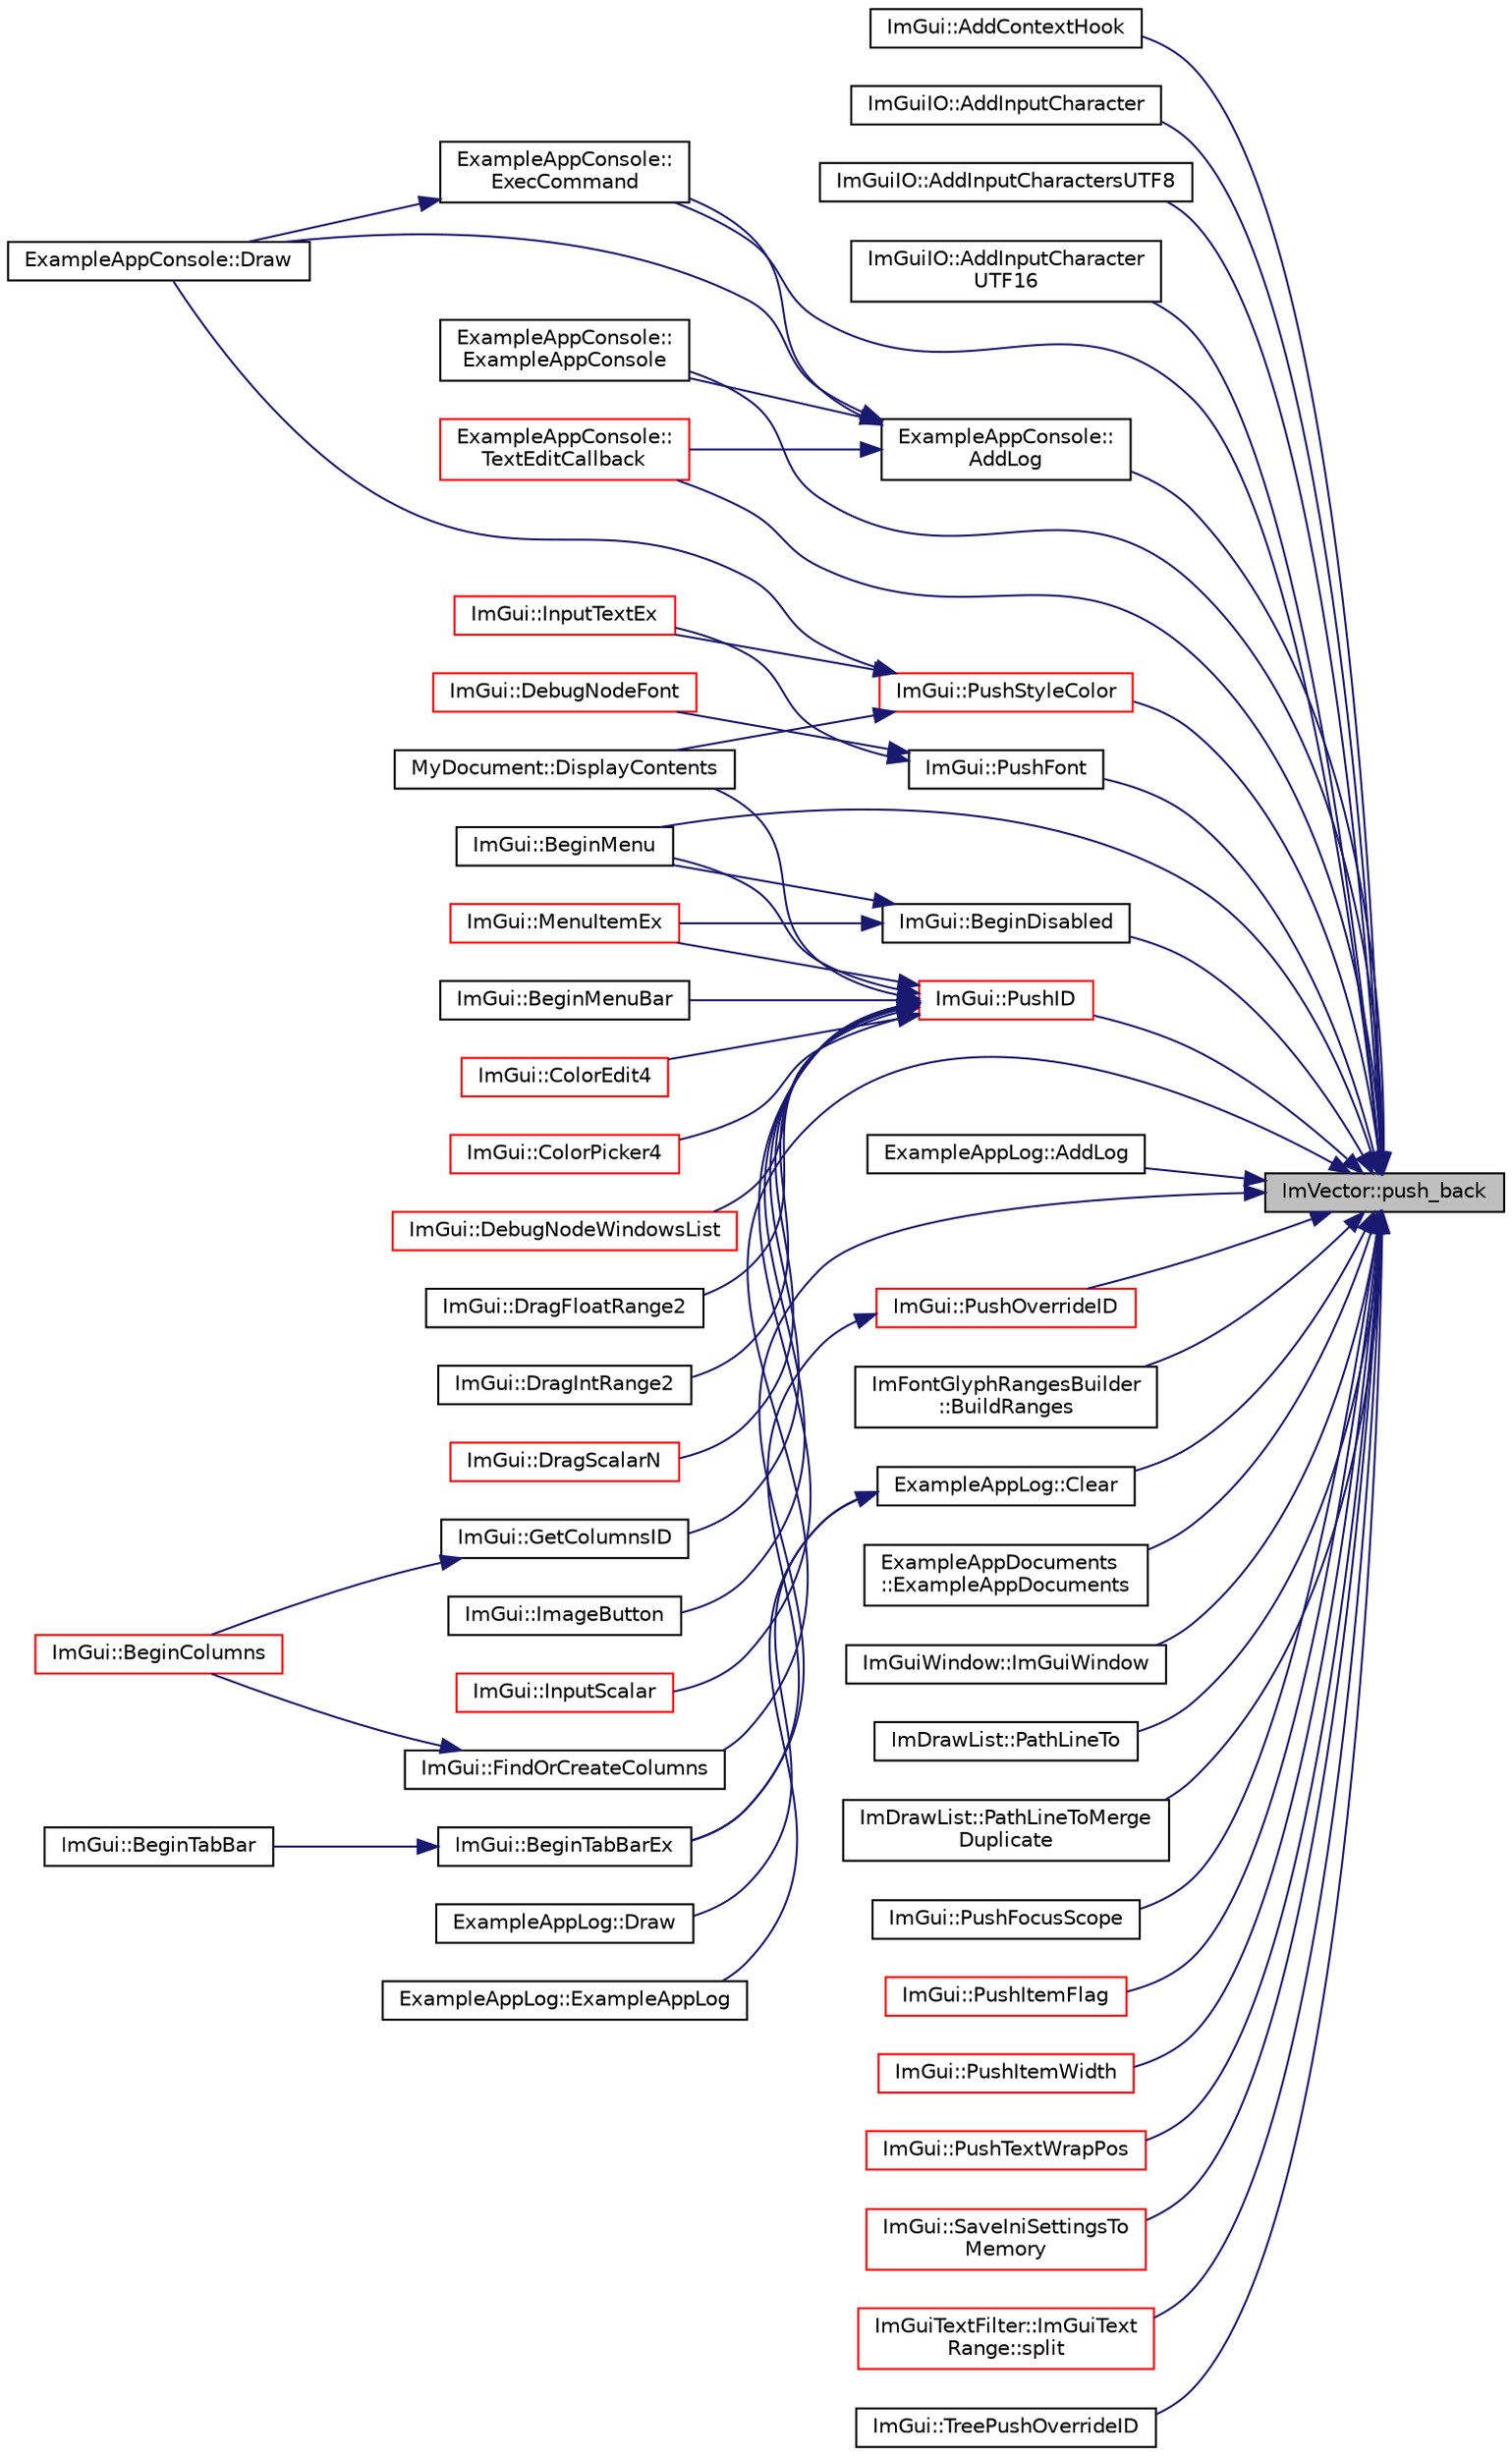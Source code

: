 digraph "ImVector::push_back"
{
 // LATEX_PDF_SIZE
  edge [fontname="Helvetica",fontsize="10",labelfontname="Helvetica",labelfontsize="10"];
  node [fontname="Helvetica",fontsize="10",shape=record];
  rankdir="RL";
  Node1 [label="ImVector::push_back",height=0.2,width=0.4,color="black", fillcolor="grey75", style="filled", fontcolor="black",tooltip=" "];
  Node1 -> Node2 [dir="back",color="midnightblue",fontsize="10",style="solid",fontname="Helvetica"];
  Node2 [label="ImGui::AddContextHook",height=0.2,width=0.4,color="black", fillcolor="white", style="filled",URL="$namespace_im_gui.html#a1e7bb4d83fee6646718773e5746e53ad",tooltip=" "];
  Node1 -> Node3 [dir="back",color="midnightblue",fontsize="10",style="solid",fontname="Helvetica"];
  Node3 [label="ImGuiIO::AddInputCharacter",height=0.2,width=0.4,color="black", fillcolor="white", style="filled",URL="$struct_im_gui_i_o.html#a0ded7ab1043ea14b65e1d81819878ccc",tooltip=" "];
  Node1 -> Node4 [dir="back",color="midnightblue",fontsize="10",style="solid",fontname="Helvetica"];
  Node4 [label="ImGuiIO::AddInputCharactersUTF8",height=0.2,width=0.4,color="black", fillcolor="white", style="filled",URL="$struct_im_gui_i_o.html#abf60d6dc365fab19136059f64680bdcc",tooltip=" "];
  Node1 -> Node5 [dir="back",color="midnightblue",fontsize="10",style="solid",fontname="Helvetica"];
  Node5 [label="ImGuiIO::AddInputCharacter\lUTF16",height=0.2,width=0.4,color="black", fillcolor="white", style="filled",URL="$struct_im_gui_i_o.html#a09ce496becb406f0fbe94dc35915af64",tooltip=" "];
  Node1 -> Node6 [dir="back",color="midnightblue",fontsize="10",style="solid",fontname="Helvetica"];
  Node6 [label="ExampleAppConsole::\lAddLog",height=0.2,width=0.4,color="black", fillcolor="white", style="filled",URL="$struct_example_app_console.html#a719354ce6be7481923a5fd702e785952",tooltip=" "];
  Node6 -> Node7 [dir="back",color="midnightblue",fontsize="10",style="solid",fontname="Helvetica"];
  Node7 [label="ExampleAppConsole::Draw",height=0.2,width=0.4,color="black", fillcolor="white", style="filled",URL="$struct_example_app_console.html#a0518a09c7e8648dd52c7c06df19ac17a",tooltip=" "];
  Node6 -> Node8 [dir="back",color="midnightblue",fontsize="10",style="solid",fontname="Helvetica"];
  Node8 [label="ExampleAppConsole::\lExampleAppConsole",height=0.2,width=0.4,color="black", fillcolor="white", style="filled",URL="$struct_example_app_console.html#a405521e6aa8f97954b67315baf8d6147",tooltip=" "];
  Node6 -> Node9 [dir="back",color="midnightblue",fontsize="10",style="solid",fontname="Helvetica"];
  Node9 [label="ExampleAppConsole::\lExecCommand",height=0.2,width=0.4,color="black", fillcolor="white", style="filled",URL="$struct_example_app_console.html#aa1e8bf1f3795cbc41597e1ff081c6589",tooltip=" "];
  Node9 -> Node7 [dir="back",color="midnightblue",fontsize="10",style="solid",fontname="Helvetica"];
  Node6 -> Node10 [dir="back",color="midnightblue",fontsize="10",style="solid",fontname="Helvetica"];
  Node10 [label="ExampleAppConsole::\lTextEditCallback",height=0.2,width=0.4,color="red", fillcolor="white", style="filled",URL="$struct_example_app_console.html#a0bc85c5dd2bef56ae1a64697be00ec87",tooltip=" "];
  Node1 -> Node12 [dir="back",color="midnightblue",fontsize="10",style="solid",fontname="Helvetica"];
  Node12 [label="ExampleAppLog::AddLog",height=0.2,width=0.4,color="black", fillcolor="white", style="filled",URL="$struct_example_app_log.html#afd296fb3b2559acd341fd92883f8f571",tooltip=" "];
  Node1 -> Node13 [dir="back",color="midnightblue",fontsize="10",style="solid",fontname="Helvetica"];
  Node13 [label="ImGui::BeginDisabled",height=0.2,width=0.4,color="black", fillcolor="white", style="filled",URL="$namespace_im_gui.html#ae90e9a26f01d0d45f6bf7ca720d170d1",tooltip=" "];
  Node13 -> Node14 [dir="back",color="midnightblue",fontsize="10",style="solid",fontname="Helvetica"];
  Node14 [label="ImGui::BeginMenu",height=0.2,width=0.4,color="black", fillcolor="white", style="filled",URL="$namespace_im_gui.html#a1e55711a21f97d5dff919d697d3a7201",tooltip=" "];
  Node13 -> Node15 [dir="back",color="midnightblue",fontsize="10",style="solid",fontname="Helvetica"];
  Node15 [label="ImGui::MenuItemEx",height=0.2,width=0.4,color="red", fillcolor="white", style="filled",URL="$namespace_im_gui.html#ab5e6e4c78805615fb4d26d4918031f9c",tooltip=" "];
  Node1 -> Node14 [dir="back",color="midnightblue",fontsize="10",style="solid",fontname="Helvetica"];
  Node1 -> Node19 [dir="back",color="midnightblue",fontsize="10",style="solid",fontname="Helvetica"];
  Node19 [label="ImGui::BeginTabBarEx",height=0.2,width=0.4,color="black", fillcolor="white", style="filled",URL="$namespace_im_gui.html#ae630dd2237aa12e9a306af817d8996c3",tooltip=" "];
  Node19 -> Node20 [dir="back",color="midnightblue",fontsize="10",style="solid",fontname="Helvetica"];
  Node20 [label="ImGui::BeginTabBar",height=0.2,width=0.4,color="black", fillcolor="white", style="filled",URL="$namespace_im_gui.html#ab930db04eeff13f78ae76382c52db7eb",tooltip=" "];
  Node1 -> Node21 [dir="back",color="midnightblue",fontsize="10",style="solid",fontname="Helvetica"];
  Node21 [label="ImFontGlyphRangesBuilder\l::BuildRanges",height=0.2,width=0.4,color="black", fillcolor="white", style="filled",URL="$struct_im_font_glyph_ranges_builder.html#abc11a683e1b345299c42abd8b6c422a5",tooltip=" "];
  Node1 -> Node22 [dir="back",color="midnightblue",fontsize="10",style="solid",fontname="Helvetica"];
  Node22 [label="ExampleAppLog::Clear",height=0.2,width=0.4,color="black", fillcolor="white", style="filled",URL="$struct_example_app_log.html#ab9c298defddbb106fdfe4ab16c5eebac",tooltip=" "];
  Node22 -> Node23 [dir="back",color="midnightblue",fontsize="10",style="solid",fontname="Helvetica"];
  Node23 [label="ExampleAppLog::Draw",height=0.2,width=0.4,color="black", fillcolor="white", style="filled",URL="$struct_example_app_log.html#a5ad3a4bdb89171b84aeaff96948a1f77",tooltip=" "];
  Node22 -> Node24 [dir="back",color="midnightblue",fontsize="10",style="solid",fontname="Helvetica"];
  Node24 [label="ExampleAppLog::ExampleAppLog",height=0.2,width=0.4,color="black", fillcolor="white", style="filled",URL="$struct_example_app_log.html#adadd24050d22189a1dc43e4a694b7ab3",tooltip=" "];
  Node1 -> Node8 [dir="back",color="midnightblue",fontsize="10",style="solid",fontname="Helvetica"];
  Node1 -> Node25 [dir="back",color="midnightblue",fontsize="10",style="solid",fontname="Helvetica"];
  Node25 [label="ExampleAppDocuments\l::ExampleAppDocuments",height=0.2,width=0.4,color="black", fillcolor="white", style="filled",URL="$struct_example_app_documents.html#ad5764912b760eaae5829a7197b26c911",tooltip=" "];
  Node1 -> Node9 [dir="back",color="midnightblue",fontsize="10",style="solid",fontname="Helvetica"];
  Node1 -> Node26 [dir="back",color="midnightblue",fontsize="10",style="solid",fontname="Helvetica"];
  Node26 [label="ImGui::FindOrCreateColumns",height=0.2,width=0.4,color="black", fillcolor="white", style="filled",URL="$namespace_im_gui.html#af04eb535c152ed14c87940b5d0661c7b",tooltip=" "];
  Node26 -> Node27 [dir="back",color="midnightblue",fontsize="10",style="solid",fontname="Helvetica"];
  Node27 [label="ImGui::BeginColumns",height=0.2,width=0.4,color="red", fillcolor="white", style="filled",URL="$namespace_im_gui.html#a303fae66ef07f4f86ab242cf81021060",tooltip=" "];
  Node1 -> Node32 [dir="back",color="midnightblue",fontsize="10",style="solid",fontname="Helvetica"];
  Node32 [label="ImGuiWindow::ImGuiWindow",height=0.2,width=0.4,color="black", fillcolor="white", style="filled",URL="$struct_im_gui_window.html#acd2909ae3b7079de81d528327cc11dfd",tooltip=" "];
  Node1 -> Node33 [dir="back",color="midnightblue",fontsize="10",style="solid",fontname="Helvetica"];
  Node33 [label="ImDrawList::PathLineTo",height=0.2,width=0.4,color="black", fillcolor="white", style="filled",URL="$struct_im_draw_list.html#a828d944325ed58d8b57abd3647bffaaf",tooltip=" "];
  Node1 -> Node34 [dir="back",color="midnightblue",fontsize="10",style="solid",fontname="Helvetica"];
  Node34 [label="ImDrawList::PathLineToMerge\lDuplicate",height=0.2,width=0.4,color="black", fillcolor="white", style="filled",URL="$struct_im_draw_list.html#aa3dd11945fb62495f8b9e1392ed724e3",tooltip=" "];
  Node1 -> Node35 [dir="back",color="midnightblue",fontsize="10",style="solid",fontname="Helvetica"];
  Node35 [label="ImGui::PushFocusScope",height=0.2,width=0.4,color="black", fillcolor="white", style="filled",URL="$namespace_im_gui.html#ad10256d914b625cea7494b26c77b84ec",tooltip=" "];
  Node1 -> Node36 [dir="back",color="midnightblue",fontsize="10",style="solid",fontname="Helvetica"];
  Node36 [label="ImGui::PushFont",height=0.2,width=0.4,color="black", fillcolor="white", style="filled",URL="$namespace_im_gui.html#ac5a59f4f8226fd35786d8973c85b85a9",tooltip=" "];
  Node36 -> Node37 [dir="back",color="midnightblue",fontsize="10",style="solid",fontname="Helvetica"];
  Node37 [label="ImGui::DebugNodeFont",height=0.2,width=0.4,color="red", fillcolor="white", style="filled",URL="$namespace_im_gui.html#ae0207d60728f7e6a47dbcd1d7d84e3cb",tooltip=" "];
  Node36 -> Node39 [dir="back",color="midnightblue",fontsize="10",style="solid",fontname="Helvetica"];
  Node39 [label="ImGui::InputTextEx",height=0.2,width=0.4,color="red", fillcolor="white", style="filled",URL="$namespace_im_gui.html#af89af17ecc11653f25fea1e50e195de6",tooltip=" "];
  Node1 -> Node46 [dir="back",color="midnightblue",fontsize="10",style="solid",fontname="Helvetica"];
  Node46 [label="ImGui::PushID",height=0.2,width=0.4,color="red", fillcolor="white", style="filled",URL="$namespace_im_gui.html#a27a8533605dc5b8cabf161bf7715bbde",tooltip=" "];
  Node46 -> Node14 [dir="back",color="midnightblue",fontsize="10",style="solid",fontname="Helvetica"];
  Node46 -> Node47 [dir="back",color="midnightblue",fontsize="10",style="solid",fontname="Helvetica"];
  Node47 [label="ImGui::BeginMenuBar",height=0.2,width=0.4,color="black", fillcolor="white", style="filled",URL="$namespace_im_gui.html#a4852dff802922163fc747e2e0df5b88f",tooltip=" "];
  Node46 -> Node48 [dir="back",color="midnightblue",fontsize="10",style="solid",fontname="Helvetica"];
  Node48 [label="ImGui::ColorEdit4",height=0.2,width=0.4,color="red", fillcolor="white", style="filled",URL="$namespace_im_gui.html#ac3f45e2aa0b1d591cc8a2cdf8b566a45",tooltip=" "];
  Node46 -> Node51 [dir="back",color="midnightblue",fontsize="10",style="solid",fontname="Helvetica"];
  Node51 [label="ImGui::ColorPicker4",height=0.2,width=0.4,color="red", fillcolor="white", style="filled",URL="$namespace_im_gui.html#a3d5aae9e0a14aa051d5a799abbe97b32",tooltip=" "];
  Node46 -> Node53 [dir="back",color="midnightblue",fontsize="10",style="solid",fontname="Helvetica"];
  Node53 [label="ImGui::DebugNodeWindowsList",height=0.2,width=0.4,color="red", fillcolor="white", style="filled",URL="$namespace_im_gui.html#a8c2ed9f140c90d8eaca1e2cfd8f46142",tooltip=" "];
  Node46 -> Node50 [dir="back",color="midnightblue",fontsize="10",style="solid",fontname="Helvetica"];
  Node50 [label="MyDocument::DisplayContents",height=0.2,width=0.4,color="black", fillcolor="white", style="filled",URL="$struct_my_document.html#aa51e0b8e6c95b7109a507603599c05d9",tooltip=" "];
  Node46 -> Node55 [dir="back",color="midnightblue",fontsize="10",style="solid",fontname="Helvetica"];
  Node55 [label="ImGui::DragFloatRange2",height=0.2,width=0.4,color="black", fillcolor="white", style="filled",URL="$namespace_im_gui.html#aa6bfd93ead5c47e84b66185da88b8e8c",tooltip=" "];
  Node46 -> Node56 [dir="back",color="midnightblue",fontsize="10",style="solid",fontname="Helvetica"];
  Node56 [label="ImGui::DragIntRange2",height=0.2,width=0.4,color="black", fillcolor="white", style="filled",URL="$namespace_im_gui.html#a27a0380e0480671c7cd854dd7bfc6bd1",tooltip=" "];
  Node46 -> Node57 [dir="back",color="midnightblue",fontsize="10",style="solid",fontname="Helvetica"];
  Node57 [label="ImGui::DragScalarN",height=0.2,width=0.4,color="red", fillcolor="white", style="filled",URL="$namespace_im_gui.html#a1265d2b30ced1fca909e26c8f718fcbd",tooltip=" "];
  Node46 -> Node65 [dir="back",color="midnightblue",fontsize="10",style="solid",fontname="Helvetica"];
  Node65 [label="ImGui::GetColumnsID",height=0.2,width=0.4,color="black", fillcolor="white", style="filled",URL="$namespace_im_gui.html#a432f468da48b9aadd3c5928f1065939c",tooltip=" "];
  Node65 -> Node27 [dir="back",color="midnightblue",fontsize="10",style="solid",fontname="Helvetica"];
  Node46 -> Node66 [dir="back",color="midnightblue",fontsize="10",style="solid",fontname="Helvetica"];
  Node66 [label="ImGui::ImageButton",height=0.2,width=0.4,color="black", fillcolor="white", style="filled",URL="$namespace_im_gui.html#ac79ef64e8b9e1db73d8237f6a999da14",tooltip=" "];
  Node46 -> Node67 [dir="back",color="midnightblue",fontsize="10",style="solid",fontname="Helvetica"];
  Node67 [label="ImGui::InputScalar",height=0.2,width=0.4,color="red", fillcolor="white", style="filled",URL="$namespace_im_gui.html#afdb54540b7480872fbb746f64344b374",tooltip=" "];
  Node46 -> Node15 [dir="back",color="midnightblue",fontsize="10",style="solid",fontname="Helvetica"];
  Node1 -> Node91 [dir="back",color="midnightblue",fontsize="10",style="solid",fontname="Helvetica"];
  Node91 [label="ImGui::PushItemFlag",height=0.2,width=0.4,color="red", fillcolor="white", style="filled",URL="$namespace_im_gui.html#ac7301f6378333f6d17f47823eed9e00a",tooltip=" "];
  Node1 -> Node94 [dir="back",color="midnightblue",fontsize="10",style="solid",fontname="Helvetica"];
  Node94 [label="ImGui::PushItemWidth",height=0.2,width=0.4,color="red", fillcolor="white", style="filled",URL="$namespace_im_gui.html#a4ad13bf38f0521a339133248ef3e3036",tooltip=" "];
  Node1 -> Node101 [dir="back",color="midnightblue",fontsize="10",style="solid",fontname="Helvetica"];
  Node101 [label="ImGui::PushOverrideID",height=0.2,width=0.4,color="red", fillcolor="white", style="filled",URL="$namespace_im_gui.html#acff64eb876d279cfe1cc6129ccd19930",tooltip=" "];
  Node101 -> Node19 [dir="back",color="midnightblue",fontsize="10",style="solid",fontname="Helvetica"];
  Node1 -> Node103 [dir="back",color="midnightblue",fontsize="10",style="solid",fontname="Helvetica"];
  Node103 [label="ImGui::PushStyleColor",height=0.2,width=0.4,color="red", fillcolor="white", style="filled",URL="$namespace_im_gui.html#a77ee84afb636e05eb4b2d6eeddcc2aa8",tooltip=" "];
  Node103 -> Node50 [dir="back",color="midnightblue",fontsize="10",style="solid",fontname="Helvetica"];
  Node103 -> Node7 [dir="back",color="midnightblue",fontsize="10",style="solid",fontname="Helvetica"];
  Node103 -> Node39 [dir="back",color="midnightblue",fontsize="10",style="solid",fontname="Helvetica"];
  Node1 -> Node113 [dir="back",color="midnightblue",fontsize="10",style="solid",fontname="Helvetica"];
  Node113 [label="ImGui::PushTextWrapPos",height=0.2,width=0.4,color="red", fillcolor="white", style="filled",URL="$namespace_im_gui.html#a72ba065ae9819aaed3af68c113d2758b",tooltip=" "];
  Node1 -> Node116 [dir="back",color="midnightblue",fontsize="10",style="solid",fontname="Helvetica"];
  Node116 [label="ImGui::SaveIniSettingsTo\lMemory",height=0.2,width=0.4,color="red", fillcolor="white", style="filled",URL="$namespace_im_gui.html#a27043a530e0e842e01c279dd4207f9eb",tooltip=" "];
  Node1 -> Node121 [dir="back",color="midnightblue",fontsize="10",style="solid",fontname="Helvetica"];
  Node121 [label="ImGuiTextFilter::ImGuiText\lRange::split",height=0.2,width=0.4,color="red", fillcolor="white", style="filled",URL="$struct_im_gui_text_filter_1_1_im_gui_text_range.html#ace58f9b4795033f695344a0e660ee2af",tooltip=" "];
  Node1 -> Node10 [dir="back",color="midnightblue",fontsize="10",style="solid",fontname="Helvetica"];
  Node1 -> Node124 [dir="back",color="midnightblue",fontsize="10",style="solid",fontname="Helvetica"];
  Node124 [label="ImGui::TreePushOverrideID",height=0.2,width=0.4,color="black", fillcolor="white", style="filled",URL="$namespace_im_gui.html#ad3c4846b9f47fc66556333fe52406ffb",tooltip=" "];
}
